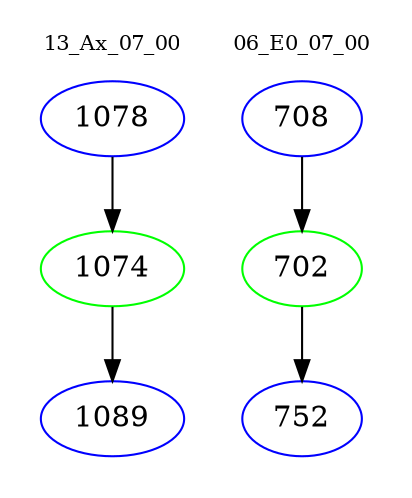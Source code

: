 digraph{
subgraph cluster_0 {
color = white
label = "13_Ax_07_00";
fontsize=10;
T0_1078 [label="1078", color="blue"]
T0_1078 -> T0_1074 [color="black"]
T0_1074 [label="1074", color="green"]
T0_1074 -> T0_1089 [color="black"]
T0_1089 [label="1089", color="blue"]
}
subgraph cluster_1 {
color = white
label = "06_E0_07_00";
fontsize=10;
T1_708 [label="708", color="blue"]
T1_708 -> T1_702 [color="black"]
T1_702 [label="702", color="green"]
T1_702 -> T1_752 [color="black"]
T1_752 [label="752", color="blue"]
}
}
